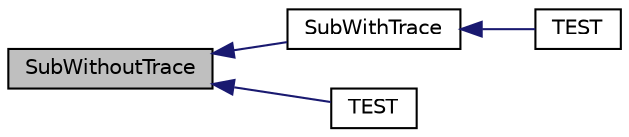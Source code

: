 digraph "SubWithoutTrace"
{
  edge [fontname="Helvetica",fontsize="10",labelfontname="Helvetica",labelfontsize="10"];
  node [fontname="Helvetica",fontsize="10",shape=record];
  rankdir="LR";
  Node102 [label="SubWithoutTrace",height=0.2,width=0.4,color="black", fillcolor="grey75", style="filled", fontcolor="black"];
  Node102 -> Node103 [dir="back",color="midnightblue",fontsize="10",style="solid",fontname="Helvetica"];
  Node103 [label="SubWithTrace",height=0.2,width=0.4,color="black", fillcolor="white", style="filled",URL="$de/db0/gtest__output__test___8cc.html#a543ee38e0824e47113bb12c3277e09ae"];
  Node103 -> Node104 [dir="back",color="midnightblue",fontsize="10",style="solid",fontname="Helvetica"];
  Node104 [label="TEST",height=0.2,width=0.4,color="black", fillcolor="white", style="filled",URL="$de/db0/gtest__output__test___8cc.html#a492695898501cea9f99ccd690c2b3991"];
  Node102 -> Node105 [dir="back",color="midnightblue",fontsize="10",style="solid",fontname="Helvetica"];
  Node105 [label="TEST",height=0.2,width=0.4,color="black", fillcolor="white", style="filled",URL="$de/db0/gtest__output__test___8cc.html#a46dcedbe67765adaebc7740ee17a88de"];
}
